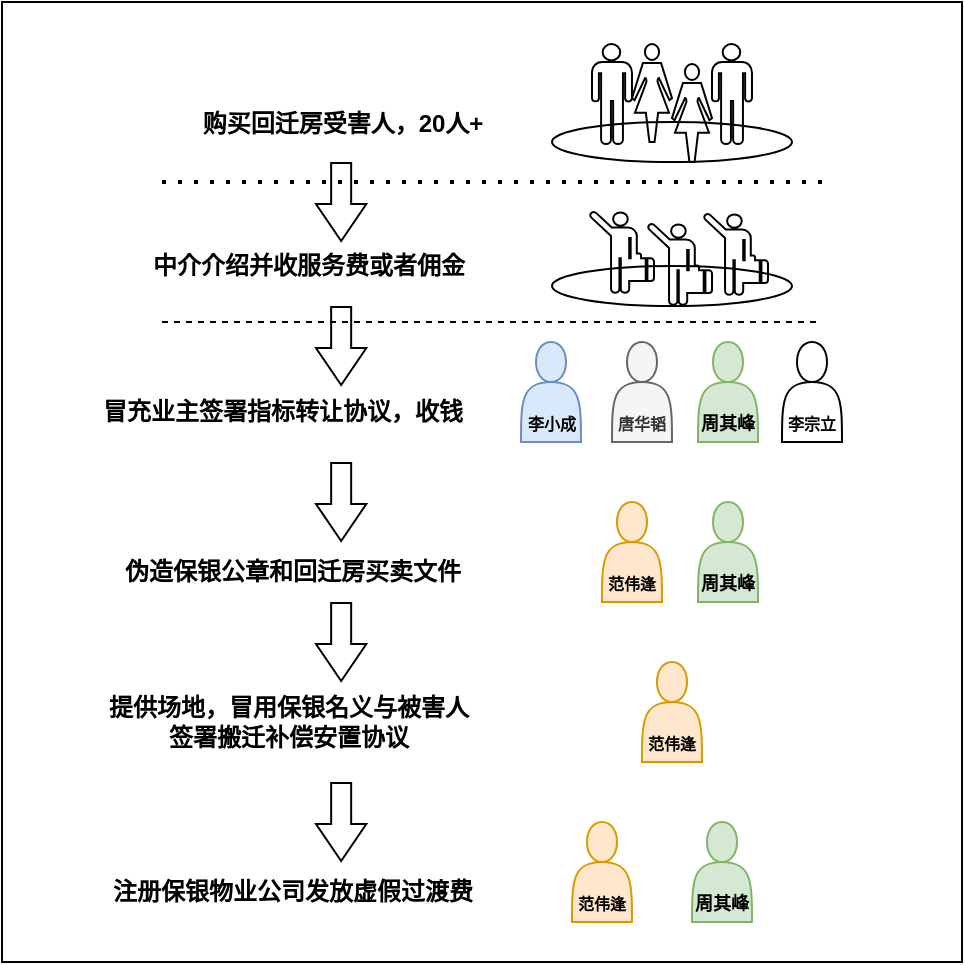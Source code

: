 <mxfile version="20.8.5" type="github"><diagram id="nMY7_8F1BtrzsAjcgdW9" name="第 1 页"><mxGraphModel dx="875" dy="435" grid="1" gridSize="10" guides="1" tooltips="1" connect="1" arrows="1" fold="1" page="1" pageScale="1" pageWidth="827" pageHeight="1169" math="0" shadow="0"><root><mxCell id="0"/><mxCell id="1" parent="0"/><mxCell id="qC7QsjY16g4wpngSqHru-120" value="" style="whiteSpace=wrap;html=1;aspect=fixed;strokeColor=default;fontSize=10;fillColor=none;" vertex="1" parent="1"><mxGeometry x="80" y="120" width="480" height="480" as="geometry"/></mxCell><mxCell id="qC7QsjY16g4wpngSqHru-4" value="" style="ellipse;whiteSpace=wrap;html=1;" vertex="1" parent="1"><mxGeometry x="355" y="180" width="120" height="20" as="geometry"/></mxCell><mxCell id="qC7QsjY16g4wpngSqHru-18" value="&lt;b&gt;购买回迁房受害人，20人+&lt;/b&gt;" style="text;html=1;align=center;verticalAlign=middle;resizable=0;points=[];autosize=1;strokeColor=none;fillColor=none;" vertex="1" parent="1"><mxGeometry x="170" y="165.5" width="160" height="30" as="geometry"/></mxCell><mxCell id="qC7QsjY16g4wpngSqHru-20" value="&lt;b&gt;中介介绍并收服务费或者佣金&lt;/b&gt;" style="text;html=1;align=center;verticalAlign=middle;resizable=0;points=[];autosize=1;strokeColor=none;fillColor=none;" vertex="1" parent="1"><mxGeometry x="143" y="237" width="180" height="30" as="geometry"/></mxCell><mxCell id="qC7QsjY16g4wpngSqHru-43" value="" style="shape=mxgraph.signs.people.man_1;html=1;pointerEvents=1;fillColor=none;strokeColor=default;verticalLabelPosition=bottom;verticalAlign=top;align=center;sketch=0;" vertex="1" parent="1"><mxGeometry x="375" y="141" width="20" height="50" as="geometry"/></mxCell><mxCell id="qC7QsjY16g4wpngSqHru-44" value="" style="shape=mxgraph.signs.people.woman_2;html=1;pointerEvents=1;fillColor=none;strokeColor=default;verticalLabelPosition=bottom;verticalAlign=top;align=center;sketch=0;" vertex="1" parent="1"><mxGeometry x="395" y="141" width="20" height="49" as="geometry"/></mxCell><mxCell id="qC7QsjY16g4wpngSqHru-46" value="" style="shape=mxgraph.signs.people.woman_2;html=1;pointerEvents=1;fillColor=none;strokeColor=default;verticalLabelPosition=bottom;verticalAlign=top;align=center;sketch=0;" vertex="1" parent="1"><mxGeometry x="415" y="151" width="20" height="49" as="geometry"/></mxCell><mxCell id="qC7QsjY16g4wpngSqHru-47" value="" style="shape=mxgraph.signs.people.man_1;html=1;pointerEvents=1;fillColor=none;strokeColor=default;verticalLabelPosition=bottom;verticalAlign=top;align=center;sketch=0;" vertex="1" parent="1"><mxGeometry x="435" y="141" width="20" height="50" as="geometry"/></mxCell><mxCell id="qC7QsjY16g4wpngSqHru-49" value="&lt;b&gt;&lt;br&gt;&lt;br&gt;&lt;font style=&quot;font-size: 8px;&quot;&gt;李小成&lt;/font&gt;&lt;/b&gt;" style="shape=actor;whiteSpace=wrap;html=1;fillColor=#dae8fc;strokeColor=#6c8ebf;" vertex="1" parent="1"><mxGeometry x="339.5" y="290" width="30" height="50" as="geometry"/></mxCell><mxCell id="qC7QsjY16g4wpngSqHru-59" value="&lt;font style=&quot;font-size: 9px;&quot;&gt;&lt;b&gt;&lt;br&gt;&lt;br&gt;周其峰&lt;/b&gt;&lt;/font&gt;" style="shape=actor;whiteSpace=wrap;html=1;fillColor=#d5e8d4;strokeColor=#82b366;" vertex="1" parent="1"><mxGeometry x="428" y="290" width="30" height="50" as="geometry"/></mxCell><mxCell id="qC7QsjY16g4wpngSqHru-79" value="" style="ellipse;whiteSpace=wrap;html=1;" vertex="1" parent="1"><mxGeometry x="355" y="252" width="120" height="20" as="geometry"/></mxCell><mxCell id="qC7QsjY16g4wpngSqHru-60" value="&lt;b&gt;&lt;br&gt;&lt;br&gt;&lt;font style=&quot;font-size: 8px;&quot;&gt;李宗立&lt;/font&gt;&lt;/b&gt;" style="shape=actor;whiteSpace=wrap;html=1;" vertex="1" parent="1"><mxGeometry x="470" y="290" width="30" height="50" as="geometry"/></mxCell><mxCell id="qC7QsjY16g4wpngSqHru-61" value="&lt;b&gt;&lt;br&gt;&lt;br&gt;&lt;font style=&quot;font-size: 8px;&quot;&gt;范伟逢&lt;/font&gt;&lt;/b&gt;" style="shape=actor;whiteSpace=wrap;html=1;fillColor=#ffe6cc;strokeColor=#d79b00;" vertex="1" parent="1"><mxGeometry x="380" y="370" width="30" height="50" as="geometry"/></mxCell><mxCell id="qC7QsjY16g4wpngSqHru-40" value="" style="shape=mxgraph.signs.travel.arriving_flights;html=1;pointerEvents=1;fillColor=none;strokeColor=default;verticalLabelPosition=bottom;verticalAlign=top;align=center;sketch=0;" vertex="1" parent="1"><mxGeometry x="373" y="224" width="33" height="42" as="geometry"/></mxCell><mxCell id="qC7QsjY16g4wpngSqHru-81" value="" style="shape=mxgraph.signs.travel.arriving_flights;html=1;pointerEvents=1;fillColor=none;strokeColor=default;verticalLabelPosition=bottom;verticalAlign=top;align=center;sketch=0;" vertex="1" parent="1"><mxGeometry x="402" y="230" width="33" height="42" as="geometry"/></mxCell><mxCell id="qC7QsjY16g4wpngSqHru-82" value="" style="shape=mxgraph.signs.travel.arriving_flights;html=1;pointerEvents=1;fillColor=none;strokeColor=default;verticalLabelPosition=bottom;verticalAlign=top;align=center;sketch=0;" vertex="1" parent="1"><mxGeometry x="430" y="225" width="33" height="42" as="geometry"/></mxCell><mxCell id="qC7QsjY16g4wpngSqHru-102" value="&lt;b&gt;冒充业主签署指标转让协议，收钱&lt;/b&gt;" style="text;html=1;align=center;verticalAlign=middle;resizable=0;points=[];autosize=1;strokeColor=none;fillColor=none;" vertex="1" parent="1"><mxGeometry x="120" y="310" width="200" height="30" as="geometry"/></mxCell><mxCell id="qC7QsjY16g4wpngSqHru-103" value="&lt;b&gt;&lt;br&gt;&lt;br&gt;&lt;font style=&quot;font-size: 8px;&quot;&gt;唐华韬&lt;/font&gt;&lt;/b&gt;" style="shape=actor;whiteSpace=wrap;html=1;fillColor=#f5f5f5;strokeColor=#666666;fontColor=#333333;" vertex="1" parent="1"><mxGeometry x="385" y="290" width="30" height="50" as="geometry"/></mxCell><mxCell id="qC7QsjY16g4wpngSqHru-105" value="&lt;b&gt;提供场地，冒用保银名义与被害人&lt;br&gt;签署搬迁补偿安置协议&lt;/b&gt;" style="text;html=1;align=center;verticalAlign=middle;resizable=0;points=[];autosize=1;strokeColor=none;fillColor=none;" vertex="1" parent="1"><mxGeometry x="123" y="460" width="200" height="40" as="geometry"/></mxCell><mxCell id="qC7QsjY16g4wpngSqHru-106" value="&lt;b&gt;伪造保银公章和回迁房买卖文件&lt;/b&gt;" style="text;html=1;align=center;verticalAlign=middle;resizable=0;points=[];autosize=1;strokeColor=none;fillColor=none;" vertex="1" parent="1"><mxGeometry x="130" y="390" width="190" height="30" as="geometry"/></mxCell><mxCell id="qC7QsjY16g4wpngSqHru-107" value="&lt;font style=&quot;font-size: 9px;&quot;&gt;&lt;b&gt;&lt;br&gt;&lt;br&gt;周其峰&lt;/b&gt;&lt;/font&gt;" style="shape=actor;whiteSpace=wrap;html=1;fillColor=#d5e8d4;strokeColor=#82b366;" vertex="1" parent="1"><mxGeometry x="428" y="370" width="30" height="50" as="geometry"/></mxCell><mxCell id="qC7QsjY16g4wpngSqHru-108" value="&lt;b&gt;&lt;br&gt;&lt;br&gt;&lt;font style=&quot;font-size: 8px;&quot;&gt;范伟逢&lt;/font&gt;&lt;/b&gt;" style="shape=actor;whiteSpace=wrap;html=1;fillColor=#ffe6cc;strokeColor=#d79b00;" vertex="1" parent="1"><mxGeometry x="400" y="450" width="30" height="50" as="geometry"/></mxCell><mxCell id="qC7QsjY16g4wpngSqHru-110" value="" style="shape=flexArrow;endArrow=classic;html=1;rounded=0;fontSize=10;endWidth=14.167;endSize=5.833;" edge="1" parent="1"><mxGeometry width="50" height="50" relative="1" as="geometry"><mxPoint x="249.58" y="200" as="sourcePoint"/><mxPoint x="249.58" y="240" as="targetPoint"/></mxGeometry></mxCell><mxCell id="qC7QsjY16g4wpngSqHru-111" value="&lt;b&gt;注册保银物业公司发放虚假过渡费&lt;/b&gt;" style="text;html=1;align=center;verticalAlign=middle;resizable=0;points=[];autosize=1;strokeColor=none;fillColor=none;" vertex="1" parent="1"><mxGeometry x="125" y="550" width="200" height="30" as="geometry"/></mxCell><mxCell id="qC7QsjY16g4wpngSqHru-112" value="&lt;b&gt;&lt;br&gt;&lt;br&gt;&lt;font style=&quot;font-size: 8px;&quot;&gt;范伟逢&lt;/font&gt;&lt;/b&gt;" style="shape=actor;whiteSpace=wrap;html=1;fillColor=#ffe6cc;strokeColor=#d79b00;" vertex="1" parent="1"><mxGeometry x="365" y="530" width="30" height="50" as="geometry"/></mxCell><mxCell id="qC7QsjY16g4wpngSqHru-113" value="&lt;font style=&quot;font-size: 9px;&quot;&gt;&lt;b&gt;&lt;br&gt;&lt;br&gt;周其峰&lt;/b&gt;&lt;/font&gt;" style="shape=actor;whiteSpace=wrap;html=1;fillColor=#d5e8d4;strokeColor=#82b366;" vertex="1" parent="1"><mxGeometry x="425" y="530" width="30" height="50" as="geometry"/></mxCell><mxCell id="qC7QsjY16g4wpngSqHru-114" value="" style="shape=flexArrow;endArrow=classic;html=1;rounded=0;fontSize=10;endWidth=14.167;endSize=5.833;" edge="1" parent="1"><mxGeometry width="50" height="50" relative="1" as="geometry"><mxPoint x="249.58" y="272" as="sourcePoint"/><mxPoint x="249.58" y="312" as="targetPoint"/></mxGeometry></mxCell><mxCell id="qC7QsjY16g4wpngSqHru-115" value="" style="shape=flexArrow;endArrow=classic;html=1;rounded=0;fontSize=10;endWidth=14.167;endSize=5.833;" edge="1" parent="1"><mxGeometry width="50" height="50" relative="1" as="geometry"><mxPoint x="249.58" y="350" as="sourcePoint"/><mxPoint x="249.58" y="390" as="targetPoint"/></mxGeometry></mxCell><mxCell id="qC7QsjY16g4wpngSqHru-116" value="" style="shape=flexArrow;endArrow=classic;html=1;rounded=0;fontSize=10;endWidth=14.167;endSize=5.833;" edge="1" parent="1"><mxGeometry width="50" height="50" relative="1" as="geometry"><mxPoint x="249.58" y="420" as="sourcePoint"/><mxPoint x="249.58" y="460" as="targetPoint"/></mxGeometry></mxCell><mxCell id="qC7QsjY16g4wpngSqHru-117" value="" style="shape=flexArrow;endArrow=classic;html=1;rounded=0;fontSize=10;endWidth=14.167;endSize=5.833;" edge="1" parent="1"><mxGeometry width="50" height="50" relative="1" as="geometry"><mxPoint x="249.58" y="510" as="sourcePoint"/><mxPoint x="249.58" y="550" as="targetPoint"/></mxGeometry></mxCell><mxCell id="qC7QsjY16g4wpngSqHru-118" value="" style="endArrow=none;dashed=1;html=1;dashPattern=1 3;strokeWidth=2;rounded=0;fontSize=10;" edge="1" parent="1"><mxGeometry width="50" height="50" relative="1" as="geometry"><mxPoint x="160" y="210" as="sourcePoint"/><mxPoint x="490" y="210" as="targetPoint"/></mxGeometry></mxCell><mxCell id="qC7QsjY16g4wpngSqHru-119" value="" style="endArrow=none;dashed=1;html=1;rounded=0;fontSize=10;" edge="1" parent="1"><mxGeometry width="50" height="50" relative="1" as="geometry"><mxPoint x="160" y="280" as="sourcePoint"/><mxPoint x="490" y="280" as="targetPoint"/></mxGeometry></mxCell></root></mxGraphModel></diagram></mxfile>
